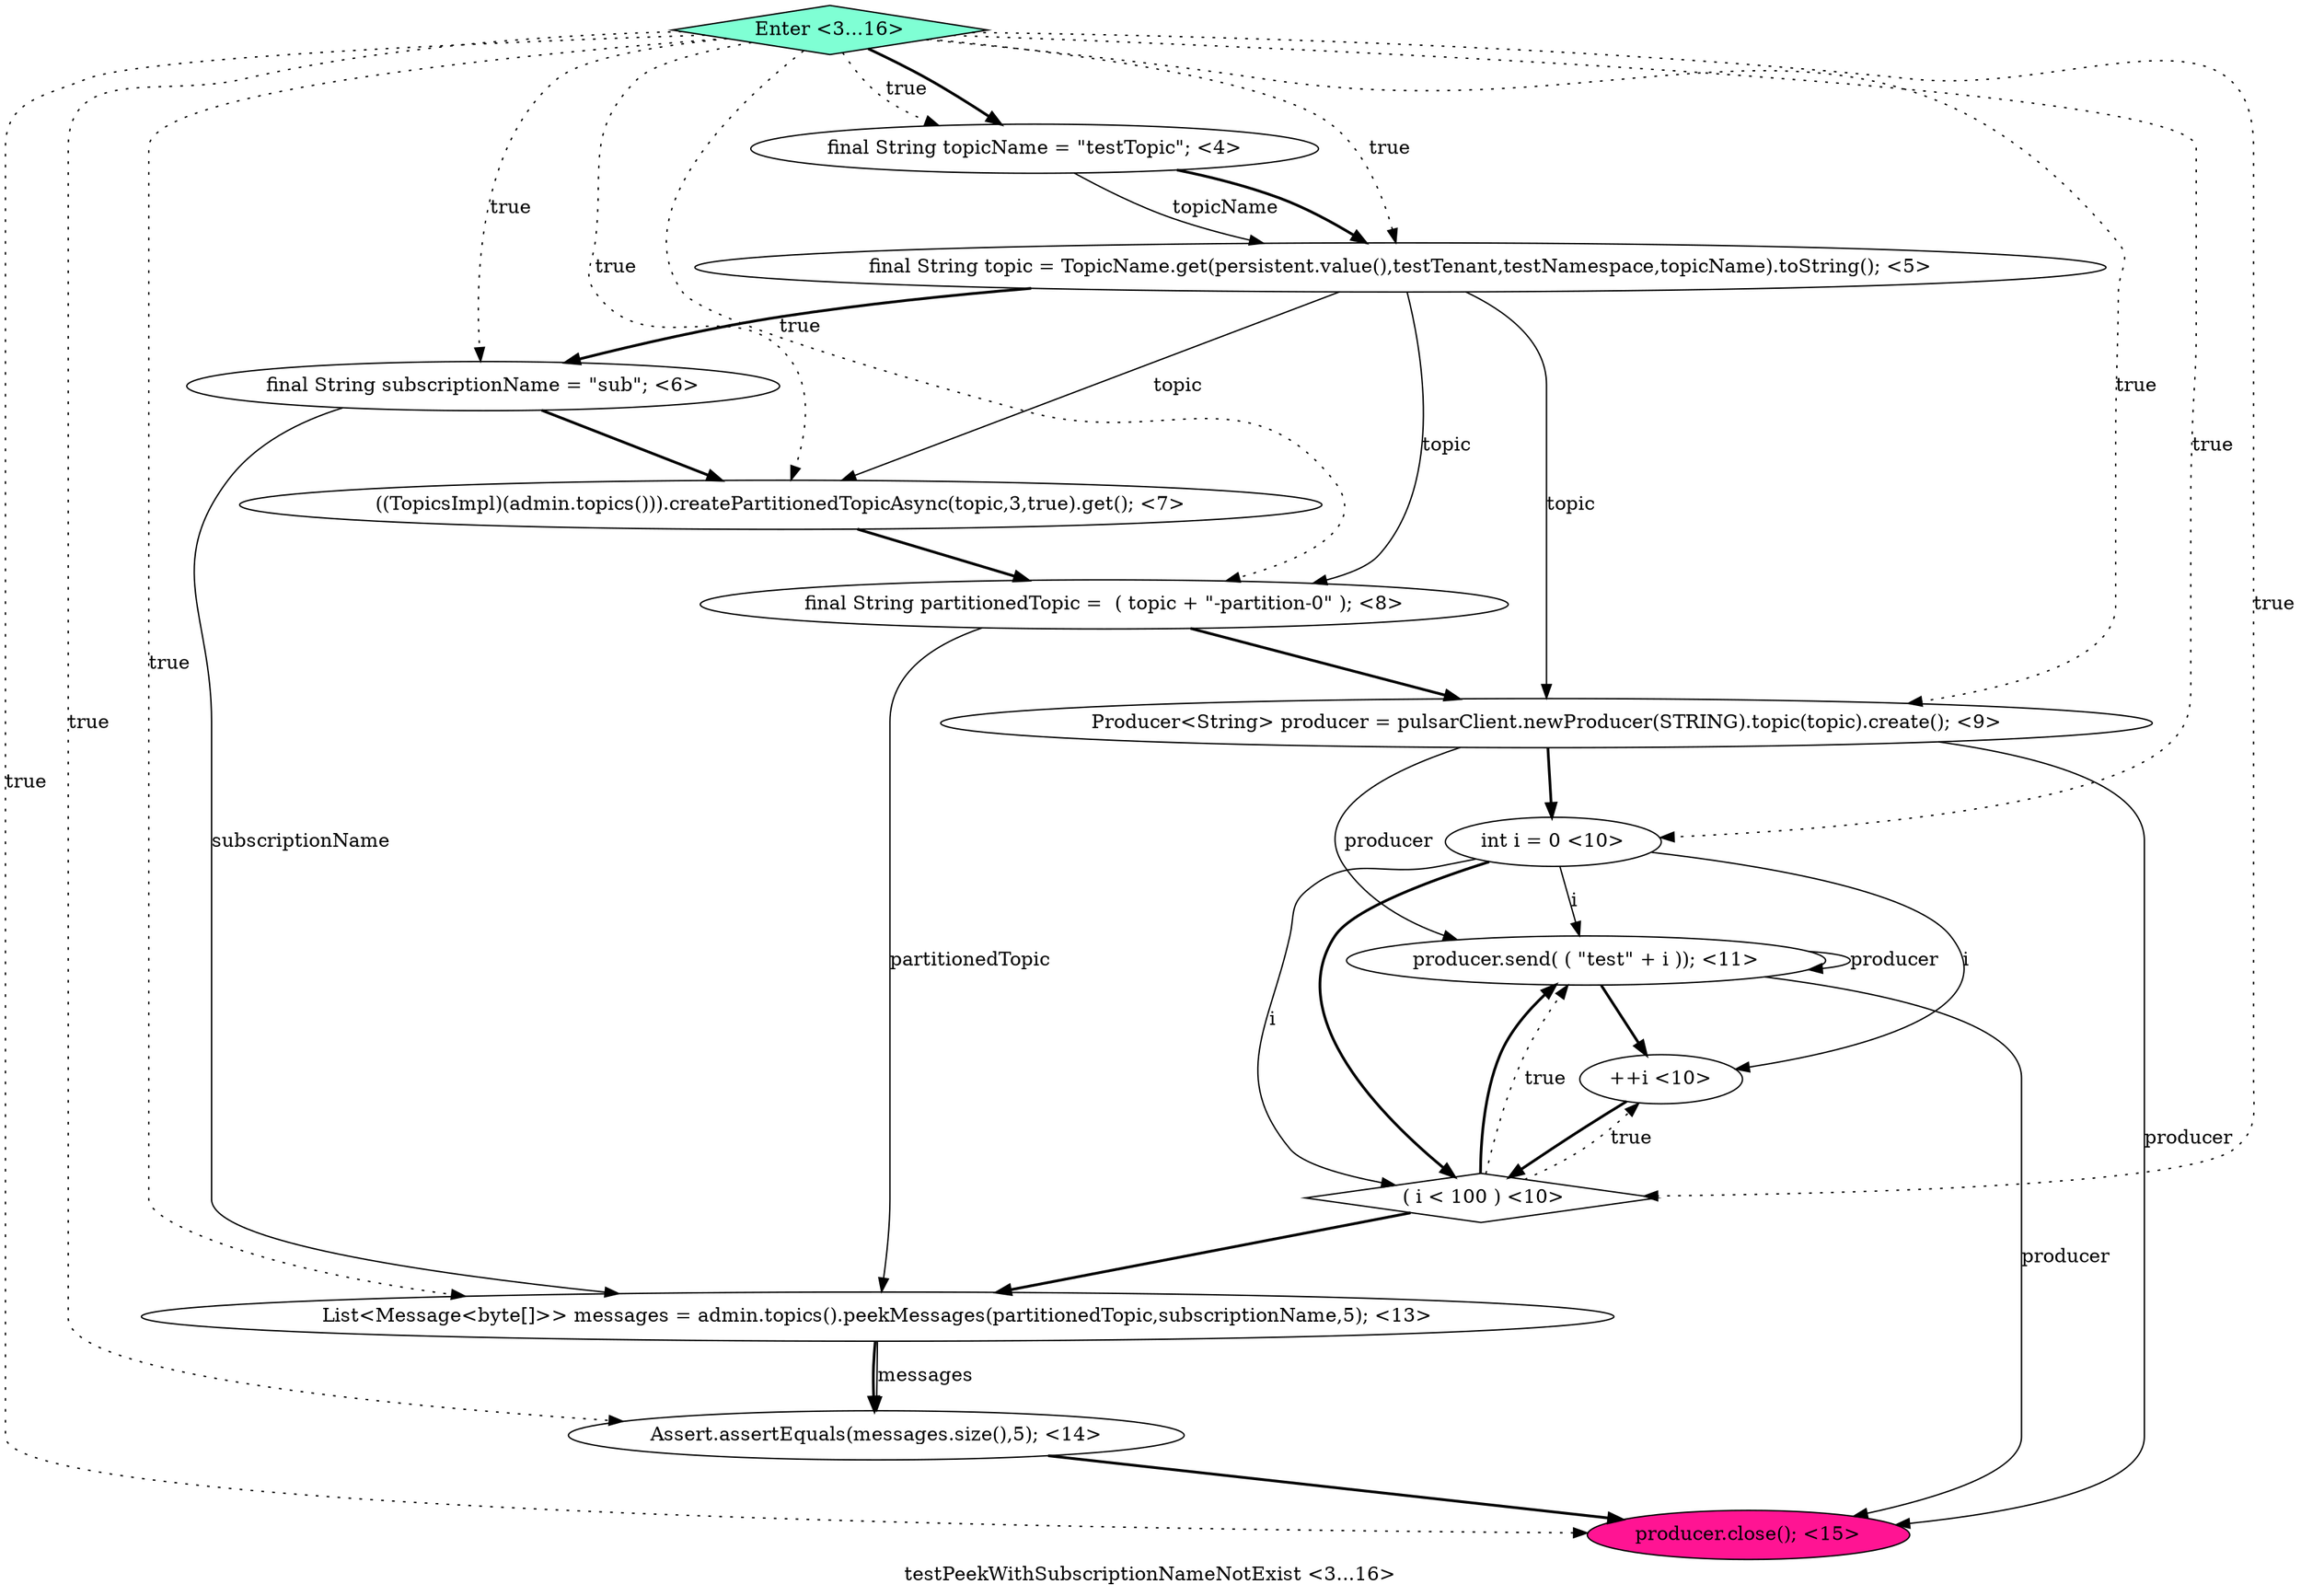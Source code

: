 digraph PDG {
label = "testPeekWithSubscriptionNameNotExist <3...16>";
0.2 [style = filled, label = "final String subscriptionName = \"sub\"; <6>", fillcolor = white, shape = ellipse];
0.6 [style = filled, label = "int i = 0 <10>", fillcolor = white, shape = ellipse];
0.12 [style = filled, label = "producer.close(); <15>", fillcolor = deeppink, shape = ellipse];
0.13 [style = filled, label = "Enter <3...16>", fillcolor = aquamarine, shape = diamond];
0.5 [style = filled, label = "Producer<String> producer = pulsarClient.newProducer(STRING).topic(topic).create(); <9>", fillcolor = white, shape = ellipse];
0.9 [style = filled, label = "producer.send( ( \"test\" + i )); <11>", fillcolor = white, shape = ellipse];
0.3 [style = filled, label = "((TopicsImpl)(admin.topics())).createPartitionedTopicAsync(topic,3,true).get(); <7>", fillcolor = white, shape = ellipse];
0.0 [style = filled, label = "final String topicName = \"testTopic\"; <4>", fillcolor = white, shape = ellipse];
0.7 [style = filled, label = " ( i < 100 ) <10>", fillcolor = white, shape = diamond];
0.10 [style = filled, label = "List<Message<byte[]>> messages = admin.topics().peekMessages(partitionedTopic,subscriptionName,5); <13>", fillcolor = white, shape = ellipse];
0.4 [style = filled, label = "final String partitionedTopic =  ( topic + \"-partition-0\" ); <8>", fillcolor = white, shape = ellipse];
0.8 [style = filled, label = "++i <10>", fillcolor = white, shape = ellipse];
0.1 [style = filled, label = "final String topic = TopicName.get(persistent.value(),testTenant,testNamespace,topicName).toString(); <5>", fillcolor = white, shape = ellipse];
0.11 [style = filled, label = "Assert.assertEquals(messages.size(),5); <14>", fillcolor = white, shape = ellipse];
0.0 -> 0.1 [style = solid, label="topicName"];
0.0 -> 0.1 [style = bold, label=""];
0.1 -> 0.2 [style = bold, label=""];
0.1 -> 0.3 [style = solid, label="topic"];
0.1 -> 0.4 [style = solid, label="topic"];
0.1 -> 0.5 [style = solid, label="topic"];
0.2 -> 0.3 [style = bold, label=""];
0.2 -> 0.10 [style = solid, label="subscriptionName"];
0.3 -> 0.4 [style = bold, label=""];
0.4 -> 0.5 [style = bold, label=""];
0.4 -> 0.10 [style = solid, label="partitionedTopic"];
0.5 -> 0.6 [style = bold, label=""];
0.5 -> 0.9 [style = solid, label="producer"];
0.5 -> 0.12 [style = solid, label="producer"];
0.6 -> 0.7 [style = solid, label="i"];
0.6 -> 0.7 [style = bold, label=""];
0.6 -> 0.8 [style = solid, label="i"];
0.6 -> 0.9 [style = solid, label="i"];
0.7 -> 0.8 [style = dotted, label="true"];
0.7 -> 0.9 [style = dotted, label="true"];
0.7 -> 0.9 [style = bold, label=""];
0.7 -> 0.10 [style = bold, label=""];
0.8 -> 0.7 [style = bold, label=""];
0.9 -> 0.8 [style = bold, label=""];
0.9 -> 0.9 [style = solid, label="producer"];
0.9 -> 0.12 [style = solid, label="producer"];
0.10 -> 0.11 [style = solid, label="messages"];
0.10 -> 0.11 [style = bold, label=""];
0.11 -> 0.12 [style = bold, label=""];
0.13 -> 0.0 [style = dotted, label="true"];
0.13 -> 0.0 [style = bold, label=""];
0.13 -> 0.1 [style = dotted, label="true"];
0.13 -> 0.2 [style = dotted, label="true"];
0.13 -> 0.3 [style = dotted, label="true"];
0.13 -> 0.4 [style = dotted, label="true"];
0.13 -> 0.5 [style = dotted, label="true"];
0.13 -> 0.6 [style = dotted, label="true"];
0.13 -> 0.7 [style = dotted, label="true"];
0.13 -> 0.10 [style = dotted, label="true"];
0.13 -> 0.11 [style = dotted, label="true"];
0.13 -> 0.12 [style = dotted, label="true"];
}
